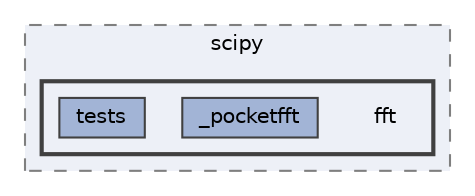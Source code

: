 digraph "/home/jam/Research/IRES-2025/dev/src/llm-scripts/testing/hypothesis-testing/hyp-env/lib/python3.12/site-packages/scipy/fft"
{
 // LATEX_PDF_SIZE
  bgcolor="transparent";
  edge [fontname=Helvetica,fontsize=10,labelfontname=Helvetica,labelfontsize=10];
  node [fontname=Helvetica,fontsize=10,shape=box,height=0.2,width=0.4];
  compound=true
  subgraph clusterdir_814332bd57e1bf5f66b14a94b0fb7a0b {
    graph [ bgcolor="#edf0f7", pencolor="grey50", label="scipy", fontname=Helvetica,fontsize=10 style="filled,dashed", URL="dir_814332bd57e1bf5f66b14a94b0fb7a0b.html",tooltip=""]
  subgraph clusterdir_9582832c0d10f76b631176a6090ec269 {
    graph [ bgcolor="#edf0f7", pencolor="grey25", label="", fontname=Helvetica,fontsize=10 style="filled,bold", URL="dir_9582832c0d10f76b631176a6090ec269.html",tooltip=""]
    dir_9582832c0d10f76b631176a6090ec269 [shape=plaintext, label="fft"];
  dir_1be981b36046dc09bb143d909ac3d912 [label="_pocketfft", fillcolor="#a2b4d6", color="grey25", style="filled", URL="dir_1be981b36046dc09bb143d909ac3d912.html",tooltip=""];
  dir_c41c399b91ffc50a101c961bbe1845e2 [label="tests", fillcolor="#a2b4d6", color="grey25", style="filled", URL="dir_c41c399b91ffc50a101c961bbe1845e2.html",tooltip=""];
  }
  }
}
